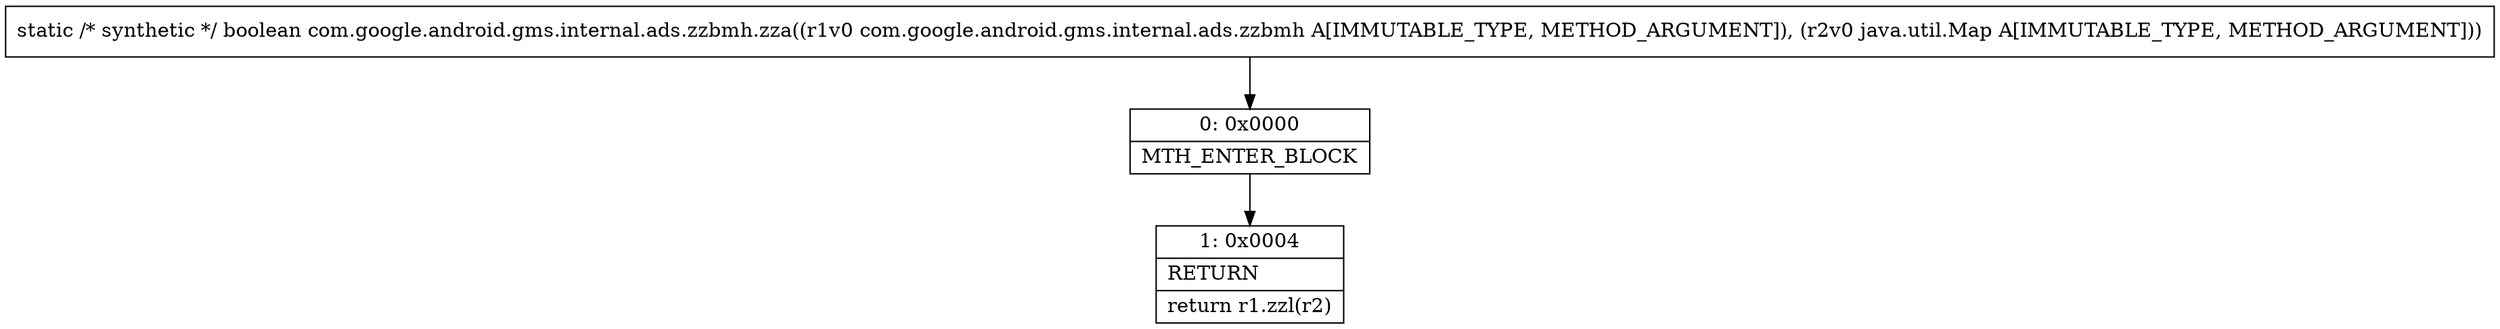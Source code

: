 digraph "CFG forcom.google.android.gms.internal.ads.zzbmh.zza(Lcom\/google\/android\/gms\/internal\/ads\/zzbmh;Ljava\/util\/Map;)Z" {
Node_0 [shape=record,label="{0\:\ 0x0000|MTH_ENTER_BLOCK\l}"];
Node_1 [shape=record,label="{1\:\ 0x0004|RETURN\l|return r1.zzl(r2)\l}"];
MethodNode[shape=record,label="{static \/* synthetic *\/ boolean com.google.android.gms.internal.ads.zzbmh.zza((r1v0 com.google.android.gms.internal.ads.zzbmh A[IMMUTABLE_TYPE, METHOD_ARGUMENT]), (r2v0 java.util.Map A[IMMUTABLE_TYPE, METHOD_ARGUMENT])) }"];
MethodNode -> Node_0;
Node_0 -> Node_1;
}

